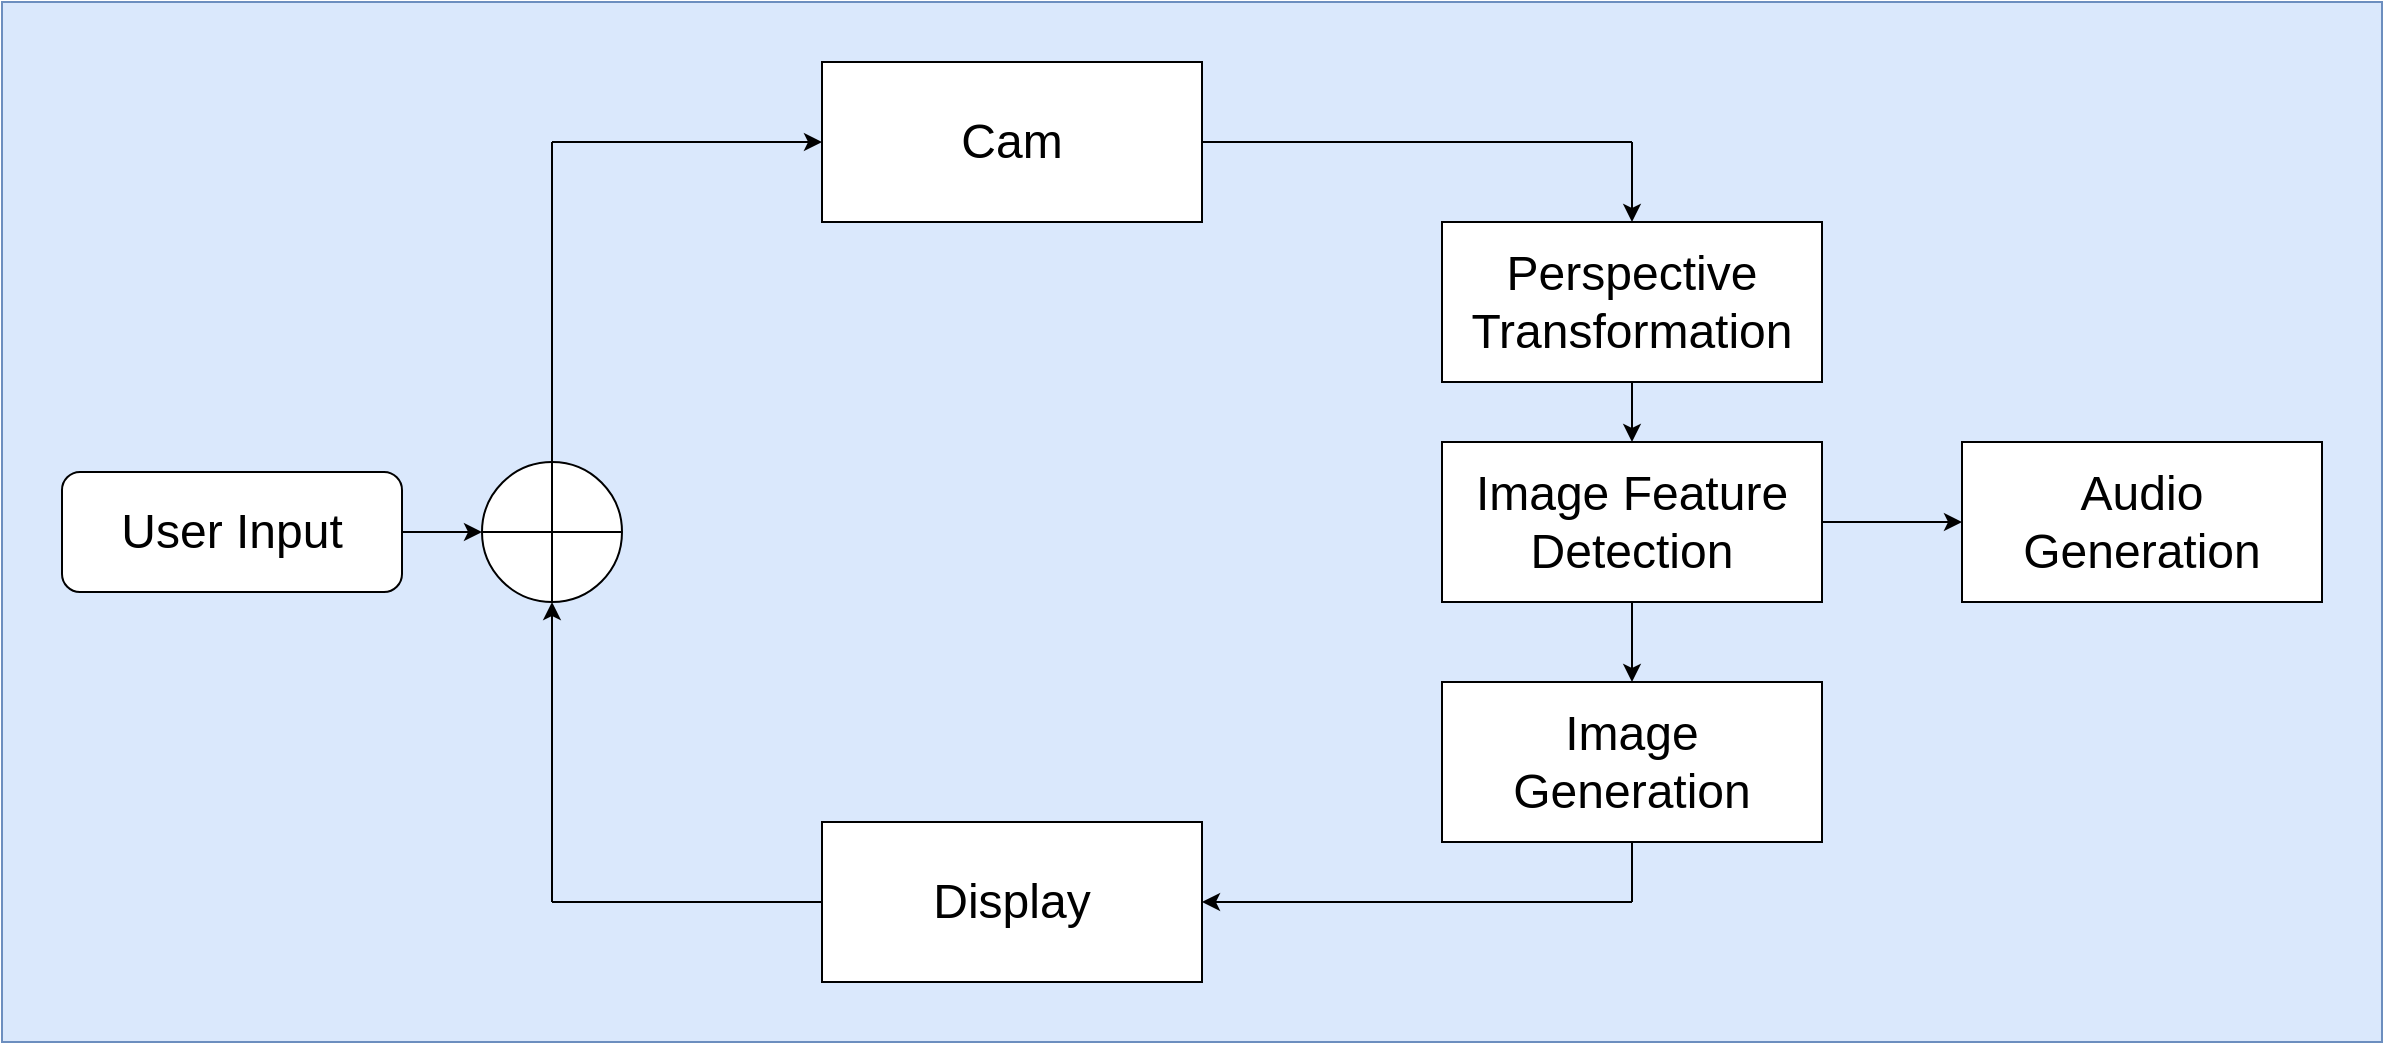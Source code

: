 <mxfile version="13.9.9" type="device"><diagram id="OH4-y1e3GIfD9tulLVdK" name="Pagina-1"><mxGraphModel dx="1106" dy="997" grid="1" gridSize="10" guides="1" tooltips="1" connect="1" arrows="1" fold="1" page="1" pageScale="1" pageWidth="3300" pageHeight="4681" math="0" shadow="0"><root><mxCell id="0"/><mxCell id="1" parent="0"/><mxCell id="ngWoSYJZ2hkwr8J6Mft9-26" value="" style="rounded=0;whiteSpace=wrap;html=1;fillColor=#dae8fc;strokeColor=#6c8ebf;" parent="1" vertex="1"><mxGeometry x="20" y="270" width="1190" height="520" as="geometry"/></mxCell><mxCell id="ngWoSYJZ2hkwr8J6Mft9-2" value="&lt;font style=&quot;font-size: 24px&quot;&gt;Cam&lt;/font&gt;" style="rounded=0;whiteSpace=wrap;html=1;" parent="1" vertex="1"><mxGeometry x="430" y="300" width="190" height="80" as="geometry"/></mxCell><mxCell id="ngWoSYJZ2hkwr8J6Mft9-3" value="&lt;span style=&quot;font-size: 24px&quot;&gt;Image Generation&lt;/span&gt;" style="rounded=0;whiteSpace=wrap;html=1;" parent="1" vertex="1"><mxGeometry x="740" y="610" width="190" height="80" as="geometry"/></mxCell><mxCell id="ngWoSYJZ2hkwr8J6Mft9-4" value="&lt;font style=&quot;font-size: 24px&quot;&gt;Display&lt;/font&gt;" style="rounded=0;whiteSpace=wrap;html=1;" parent="1" vertex="1"><mxGeometry x="430" y="680" width="190" height="80" as="geometry"/></mxCell><mxCell id="ngWoSYJZ2hkwr8J6Mft9-5" value="&lt;font style=&quot;font-size: 24px&quot;&gt;Perspective Transformation&lt;/font&gt;" style="rounded=0;whiteSpace=wrap;html=1;" parent="1" vertex="1"><mxGeometry x="740" y="380" width="190" height="80" as="geometry"/></mxCell><mxCell id="ngWoSYJZ2hkwr8J6Mft9-6" value="&lt;font style=&quot;font-size: 24px&quot;&gt;User Input&lt;/font&gt;" style="rounded=1;whiteSpace=wrap;html=1;" parent="1" vertex="1"><mxGeometry x="50" y="505" width="170" height="60" as="geometry"/></mxCell><mxCell id="ngWoSYJZ2hkwr8J6Mft9-7" value="" style="endArrow=classic;html=1;entryX=0.5;entryY=0;entryDx=0;entryDy=0;" parent="1" target="ngWoSYJZ2hkwr8J6Mft9-5" edge="1"><mxGeometry width="50" height="50" relative="1" as="geometry"><mxPoint x="835" y="340" as="sourcePoint"/><mxPoint x="860" y="300" as="targetPoint"/></mxGeometry></mxCell><mxCell id="ngWoSYJZ2hkwr8J6Mft9-8" value="" style="endArrow=none;html=1;exitX=1;exitY=0.5;exitDx=0;exitDy=0;" parent="1" source="ngWoSYJZ2hkwr8J6Mft9-2" edge="1"><mxGeometry width="50" height="50" relative="1" as="geometry"><mxPoint x="740" y="300" as="sourcePoint"/><mxPoint x="835" y="340" as="targetPoint"/></mxGeometry></mxCell><mxCell id="ngWoSYJZ2hkwr8J6Mft9-9" value="" style="endArrow=classic;html=1;entryX=0.5;entryY=0;entryDx=0;entryDy=0;exitX=0.5;exitY=1;exitDx=0;exitDy=0;" parent="1" source="ngWoSYJZ2hkwr8J6Mft9-23" target="ngWoSYJZ2hkwr8J6Mft9-3" edge="1"><mxGeometry width="50" height="50" relative="1" as="geometry"><mxPoint x="835" y="491" as="sourcePoint"/><mxPoint x="830" y="580" as="targetPoint"/></mxGeometry></mxCell><mxCell id="ngWoSYJZ2hkwr8J6Mft9-10" value="" style="endArrow=none;html=1;entryX=0.5;entryY=1;entryDx=0;entryDy=0;" parent="1" target="ngWoSYJZ2hkwr8J6Mft9-3" edge="1"><mxGeometry width="50" height="50" relative="1" as="geometry"><mxPoint x="835" y="720" as="sourcePoint"/><mxPoint x="895" y="750" as="targetPoint"/></mxGeometry></mxCell><mxCell id="ngWoSYJZ2hkwr8J6Mft9-11" value="" style="endArrow=classic;html=1;entryX=1;entryY=0.5;entryDx=0;entryDy=0;" parent="1" target="ngWoSYJZ2hkwr8J6Mft9-4" edge="1"><mxGeometry width="50" height="50" relative="1" as="geometry"><mxPoint x="835" y="720" as="sourcePoint"/><mxPoint x="820" y="829" as="targetPoint"/></mxGeometry></mxCell><mxCell id="ngWoSYJZ2hkwr8J6Mft9-12" value="" style="endArrow=classic;html=1;" parent="1" edge="1"><mxGeometry width="50" height="50" relative="1" as="geometry"><mxPoint x="295" y="720" as="sourcePoint"/><mxPoint x="295" y="570" as="targetPoint"/></mxGeometry></mxCell><mxCell id="ngWoSYJZ2hkwr8J6Mft9-13" value="" style="endArrow=none;html=1;entryX=0;entryY=0.5;entryDx=0;entryDy=0;" parent="1" target="ngWoSYJZ2hkwr8J6Mft9-4" edge="1"><mxGeometry width="50" height="50" relative="1" as="geometry"><mxPoint x="295" y="720" as="sourcePoint"/><mxPoint x="565" y="630" as="targetPoint"/></mxGeometry></mxCell><mxCell id="ngWoSYJZ2hkwr8J6Mft9-14" value="" style="endArrow=none;html=1;exitX=0.5;exitY=0;exitDx=0;exitDy=0;exitPerimeter=0;" parent="1" source="ngWoSYJZ2hkwr8J6Mft9-17" edge="1"><mxGeometry width="50" height="50" relative="1" as="geometry"><mxPoint x="295" y="490" as="sourcePoint"/><mxPoint x="295" y="340" as="targetPoint"/></mxGeometry></mxCell><mxCell id="ngWoSYJZ2hkwr8J6Mft9-15" value="" style="endArrow=classic;html=1;entryX=0;entryY=0.5;entryDx=0;entryDy=0;" parent="1" target="ngWoSYJZ2hkwr8J6Mft9-2" edge="1"><mxGeometry width="50" height="50" relative="1" as="geometry"><mxPoint x="295" y="340" as="sourcePoint"/><mxPoint x="500" y="430" as="targetPoint"/></mxGeometry></mxCell><mxCell id="ngWoSYJZ2hkwr8J6Mft9-17" value="" style="verticalLabelPosition=bottom;verticalAlign=top;html=1;shape=mxgraph.flowchart.summing_function;" parent="1" vertex="1"><mxGeometry x="260" y="500" width="70" height="70" as="geometry"/></mxCell><mxCell id="ngWoSYJZ2hkwr8J6Mft9-18" value="" style="endArrow=classic;html=1;entryX=0;entryY=0.5;entryDx=0;entryDy=0;entryPerimeter=0;exitX=1;exitY=0.5;exitDx=0;exitDy=0;" parent="1" source="ngWoSYJZ2hkwr8J6Mft9-6" target="ngWoSYJZ2hkwr8J6Mft9-17" edge="1"><mxGeometry width="50" height="50" relative="1" as="geometry"><mxPoint x="230" y="740" as="sourcePoint"/><mxPoint x="230" y="590" as="targetPoint"/></mxGeometry></mxCell><mxCell id="ngWoSYJZ2hkwr8J6Mft9-21" value="&lt;font style=&quot;font-size: 24px&quot;&gt;Audio Generation&lt;/font&gt;" style="rounded=0;whiteSpace=wrap;html=1;" parent="1" vertex="1"><mxGeometry x="1000" y="490" width="180" height="80" as="geometry"/></mxCell><mxCell id="ngWoSYJZ2hkwr8J6Mft9-22" value="" style="endArrow=classic;html=1;exitX=1;exitY=0.5;exitDx=0;exitDy=0;entryX=0;entryY=0.5;entryDx=0;entryDy=0;" parent="1" source="ngWoSYJZ2hkwr8J6Mft9-23" target="ngWoSYJZ2hkwr8J6Mft9-21" edge="1"><mxGeometry width="50" height="50" relative="1" as="geometry"><mxPoint x="950" y="590" as="sourcePoint"/><mxPoint x="1000" y="540" as="targetPoint"/></mxGeometry></mxCell><mxCell id="ngWoSYJZ2hkwr8J6Mft9-23" value="&lt;font style=&quot;font-size: 24px&quot;&gt;Image Feature Detection&lt;/font&gt;" style="rounded=0;whiteSpace=wrap;html=1;" parent="1" vertex="1"><mxGeometry x="740" y="490" width="190" height="80" as="geometry"/></mxCell><mxCell id="ngWoSYJZ2hkwr8J6Mft9-25" value="" style="endArrow=classic;html=1;entryX=0.5;entryY=0;entryDx=0;entryDy=0;exitX=0.5;exitY=1;exitDx=0;exitDy=0;" parent="1" source="ngWoSYJZ2hkwr8J6Mft9-5" target="ngWoSYJZ2hkwr8J6Mft9-23" edge="1"><mxGeometry width="50" height="50" relative="1" as="geometry"><mxPoint x="680" y="490" as="sourcePoint"/><mxPoint x="680" y="530" as="targetPoint"/></mxGeometry></mxCell></root></mxGraphModel></diagram></mxfile>